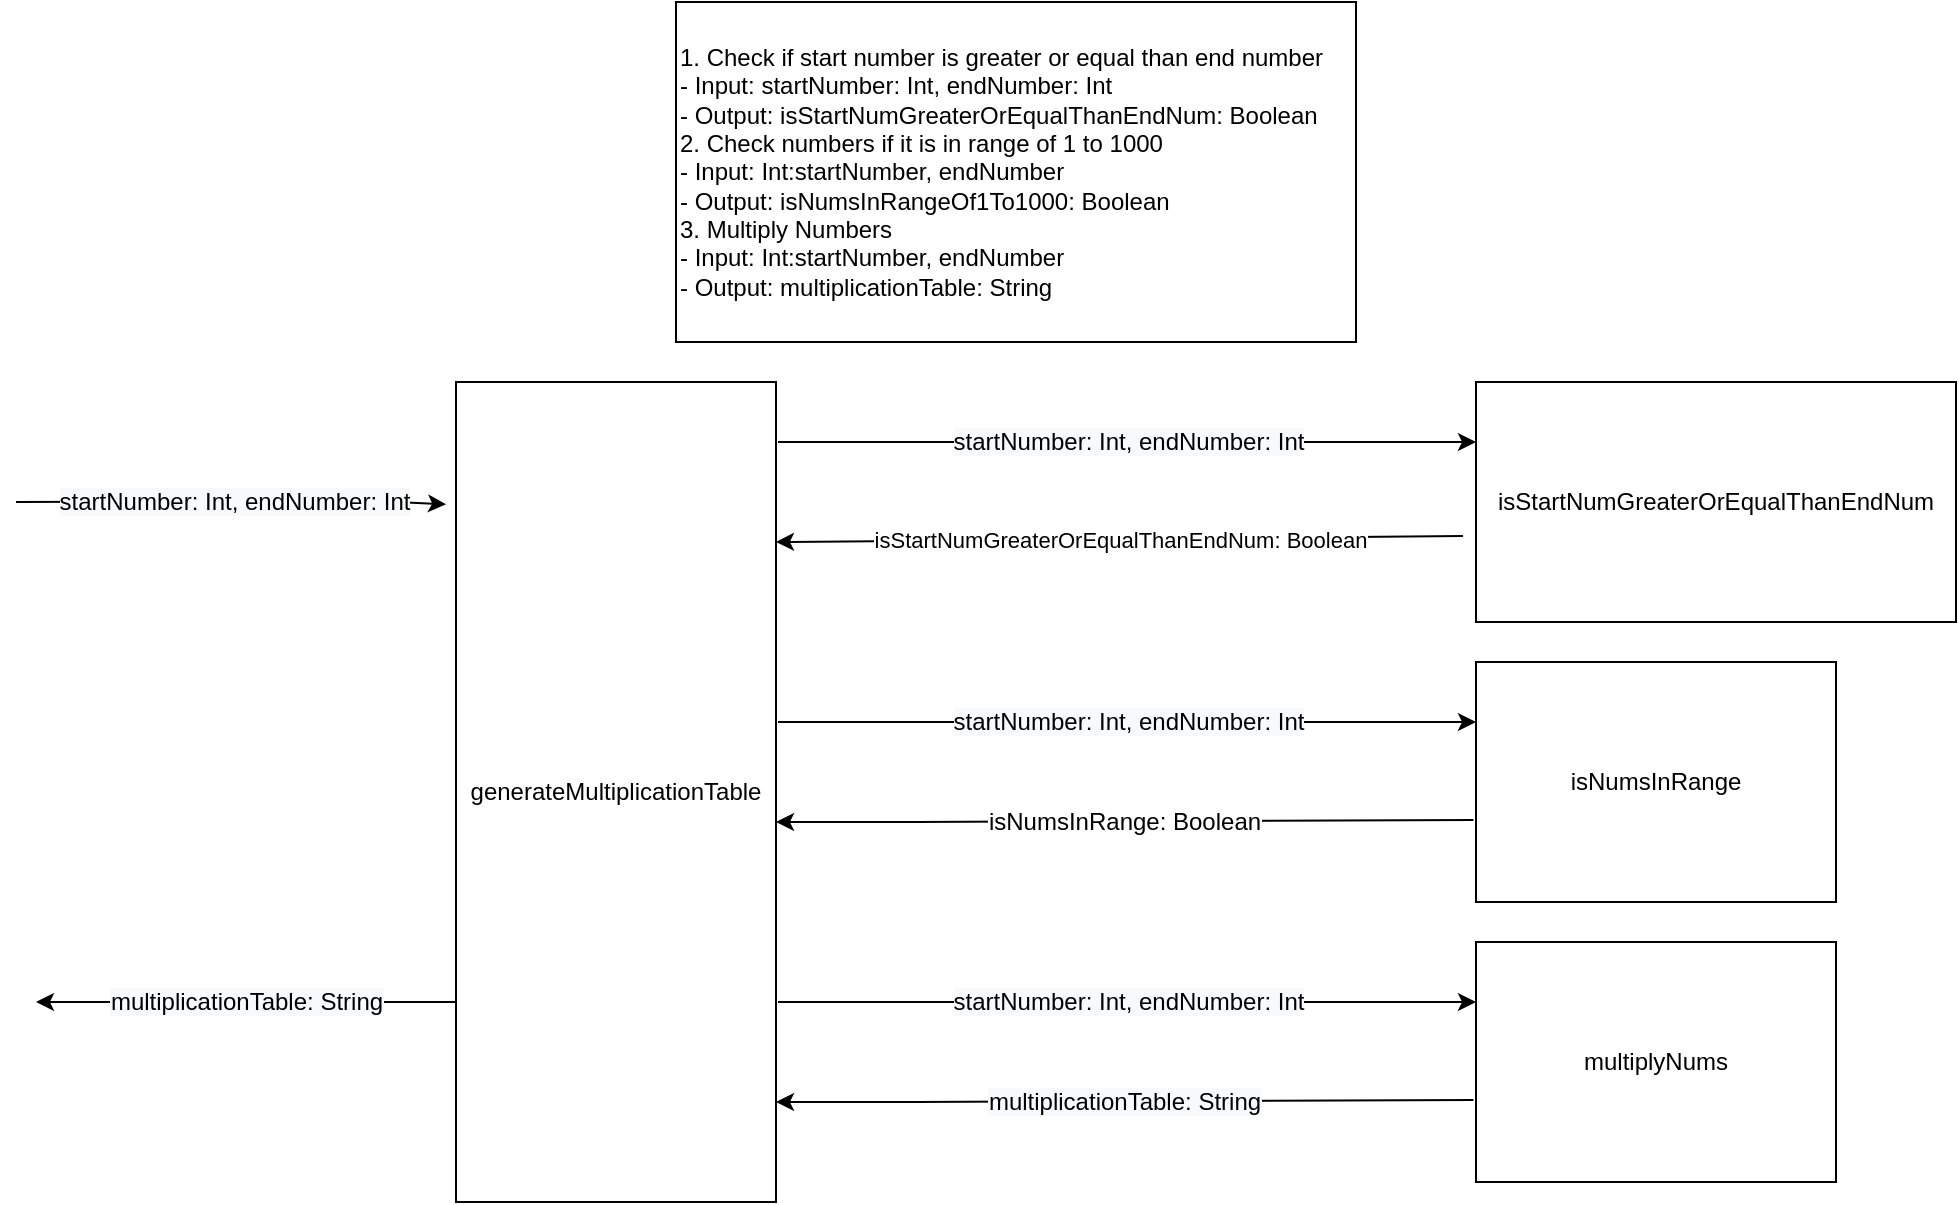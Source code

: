 <mxfile version="20.3.0" type="github"><diagram id="_CbvQQ6csfMb2rp6XrTk" name="Page-1"><mxGraphModel dx="2272" dy="794" grid="1" gridSize="10" guides="1" tooltips="1" connect="1" arrows="1" fold="1" page="1" pageScale="1" pageWidth="850" pageHeight="1100" math="0" shadow="0"><root><mxCell id="0"/><mxCell id="1" parent="0"/><mxCell id="cnLQuuCNw7FIpUHeGfHY-1" value="" style="endArrow=classic;html=1;rounded=0;entryX=-0.031;entryY=0.149;entryDx=0;entryDy=0;entryPerimeter=0;" parent="1" target="cnLQuuCNw7FIpUHeGfHY-3" edge="1"><mxGeometry relative="1" as="geometry"><mxPoint x="-30" y="260" as="sourcePoint"/><mxPoint x="180" y="259.5" as="targetPoint"/><Array as="points"><mxPoint x="120" y="259.5"/><mxPoint x="160" y="260"/></Array></mxGeometry></mxCell><mxCell id="cnLQuuCNw7FIpUHeGfHY-2" value="&lt;span style=&quot;font-size: 12px; text-align: left; background-color: rgb(248, 249, 250);&quot;&gt;startNumber: Int, endNumber: Int&lt;/span&gt;" style="edgeLabel;resizable=0;html=1;align=center;verticalAlign=middle;" parent="cnLQuuCNw7FIpUHeGfHY-1" connectable="0" vertex="1"><mxGeometry relative="1" as="geometry"><mxPoint x="1" as="offset"/></mxGeometry></mxCell><mxCell id="cnLQuuCNw7FIpUHeGfHY-3" value="generateMultiplicationTable" style="rounded=0;whiteSpace=wrap;html=1;" parent="1" vertex="1"><mxGeometry x="190" y="200" width="160" height="410" as="geometry"/></mxCell><mxCell id="cnLQuuCNw7FIpUHeGfHY-4" value="&lt;span style=&quot;font-size: 12px; background-color: rgb(248, 249, 250);&quot;&gt;multiplicationTable: String&lt;/span&gt;" style="endArrow=classic;html=1;rounded=0;" parent="1" edge="1"><mxGeometry relative="1" as="geometry"><mxPoint x="190" y="510" as="sourcePoint"/><mxPoint x="-20" y="510" as="targetPoint"/><Array as="points"/></mxGeometry></mxCell><mxCell id="cnLQuuCNw7FIpUHeGfHY-8" value="" style="endArrow=classic;html=1;rounded=0;entryX=0;entryY=0.25;entryDx=0;entryDy=0;" parent="1" target="cnLQuuCNw7FIpUHeGfHY-11" edge="1"><mxGeometry relative="1" as="geometry"><mxPoint x="351" y="230" as="sourcePoint"/><mxPoint x="491" y="230" as="targetPoint"/><Array as="points"><mxPoint x="400" y="230"/></Array></mxGeometry></mxCell><mxCell id="cnLQuuCNw7FIpUHeGfHY-9" value="&lt;span style=&quot;font-size: 12px; text-align: left; background-color: rgb(248, 249, 250);&quot;&gt;startNumber: Int, endNumber: Int&lt;/span&gt;" style="edgeLabel;resizable=0;html=1;align=center;verticalAlign=middle;" parent="cnLQuuCNw7FIpUHeGfHY-8" connectable="0" vertex="1"><mxGeometry relative="1" as="geometry"/></mxCell><mxCell id="cnLQuuCNw7FIpUHeGfHY-11" value="&lt;p style=&quot;line-height: 1.2;&quot;&gt;isStartNumGreaterOrEqualThanEndNum&lt;/p&gt;" style="rounded=0;whiteSpace=wrap;html=1;" parent="1" vertex="1"><mxGeometry x="700" y="200" width="240" height="120" as="geometry"/></mxCell><mxCell id="cnLQuuCNw7FIpUHeGfHY-12" value="isStartNumGreaterOrEqualThanEndNum: Boolean" style="endArrow=classic;html=1;rounded=0;exitX=-0.027;exitY=0.642;exitDx=0;exitDy=0;exitPerimeter=0;" parent="1" source="cnLQuuCNw7FIpUHeGfHY-11" edge="1"><mxGeometry relative="1" as="geometry"><mxPoint x="490" y="280" as="sourcePoint"/><mxPoint x="350" y="280" as="targetPoint"/><Array as="points"/><mxPoint as="offset"/></mxGeometry></mxCell><mxCell id="cnLQuuCNw7FIpUHeGfHY-13" value="" style="endArrow=classic;html=1;rounded=0;entryX=0;entryY=0.25;entryDx=0;entryDy=0;" parent="1" target="cnLQuuCNw7FIpUHeGfHY-15" edge="1"><mxGeometry relative="1" as="geometry"><mxPoint x="351" y="370" as="sourcePoint"/><mxPoint x="491" y="370" as="targetPoint"/><Array as="points"><mxPoint x="520" y="370"/></Array></mxGeometry></mxCell><mxCell id="cnLQuuCNw7FIpUHeGfHY-14" value="&lt;span style=&quot;font-size: 12px; text-align: left; background-color: rgb(248, 249, 250);&quot;&gt;startNumber: Int, endNumber: Int&lt;/span&gt;" style="edgeLabel;resizable=0;html=1;align=center;verticalAlign=middle;" parent="cnLQuuCNw7FIpUHeGfHY-13" connectable="0" vertex="1"><mxGeometry relative="1" as="geometry"/></mxCell><mxCell id="cnLQuuCNw7FIpUHeGfHY-15" value="isNumsInRange" style="rounded=0;whiteSpace=wrap;html=1;" parent="1" vertex="1"><mxGeometry x="700" y="340" width="180" height="120" as="geometry"/></mxCell><mxCell id="cnLQuuCNw7FIpUHeGfHY-16" value="&lt;span style=&quot;font-size: 12px;&quot;&gt;isNumsInRange: Boolean&lt;/span&gt;" style="endArrow=classic;html=1;rounded=0;exitX=-0.007;exitY=0.658;exitDx=0;exitDy=0;exitPerimeter=0;" parent="1" source="cnLQuuCNw7FIpUHeGfHY-15" edge="1"><mxGeometry relative="1" as="geometry"><mxPoint x="490" y="420" as="sourcePoint"/><mxPoint x="350" y="420" as="targetPoint"/><Array as="points"><mxPoint x="420" y="420"/></Array><mxPoint as="offset"/></mxGeometry></mxCell><mxCell id="cnLQuuCNw7FIpUHeGfHY-18" value="" style="endArrow=classic;html=1;rounded=0;entryX=0;entryY=0.25;entryDx=0;entryDy=0;" parent="1" target="cnLQuuCNw7FIpUHeGfHY-20" edge="1"><mxGeometry relative="1" as="geometry"><mxPoint x="351" y="510" as="sourcePoint"/><mxPoint x="491" y="510" as="targetPoint"/></mxGeometry></mxCell><mxCell id="cnLQuuCNw7FIpUHeGfHY-19" value="&lt;span style=&quot;font-size: 12px; text-align: left; background-color: rgb(248, 249, 250);&quot;&gt;startNumber: Int, endNumber: Int&lt;/span&gt;" style="edgeLabel;resizable=0;html=1;align=center;verticalAlign=middle;" parent="cnLQuuCNw7FIpUHeGfHY-18" connectable="0" vertex="1"><mxGeometry relative="1" as="geometry"/></mxCell><mxCell id="cnLQuuCNw7FIpUHeGfHY-20" value="multiplyNums" style="rounded=0;whiteSpace=wrap;html=1;" parent="1" vertex="1"><mxGeometry x="700" y="480" width="180" height="120" as="geometry"/></mxCell><mxCell id="cnLQuuCNw7FIpUHeGfHY-21" value="&lt;span style=&quot;font-size: 12px; background-color: rgb(248, 249, 250);&quot;&gt;multiplicationTable: String&lt;/span&gt;" style="endArrow=classic;html=1;rounded=0;exitX=-0.007;exitY=0.658;exitDx=0;exitDy=0;exitPerimeter=0;" parent="1" source="cnLQuuCNw7FIpUHeGfHY-20" edge="1"><mxGeometry relative="1" as="geometry"><mxPoint x="490" y="560" as="sourcePoint"/><mxPoint x="350" y="560" as="targetPoint"/><Array as="points"><mxPoint x="420" y="560"/></Array><mxPoint as="offset"/></mxGeometry></mxCell><mxCell id="cnLQuuCNw7FIpUHeGfHY-32" value="&lt;div&gt;1. Check if start number is greater or equal than end number&lt;/div&gt;&lt;div&gt;&lt;span style=&quot;&quot;&gt;&#9;&lt;/span&gt;- Input: startNumber: Int, endNumber: Int&lt;/div&gt;&lt;div&gt;&lt;span style=&quot;&quot;&gt;&#9;&lt;/span&gt;- Output: isStartNumGreaterOrEqualThanEndNum: Boolean&lt;/div&gt;&lt;div&gt;2. Check numbers if it is in range of 1 to 1000&lt;/div&gt;&lt;div&gt;&lt;span style=&quot;&quot;&gt;&#9;&lt;/span&gt;- Input: Int:startNumber, endNumber&lt;/div&gt;&lt;div&gt;&lt;span style=&quot;&quot;&gt;&#9;&lt;/span&gt;- Output: isNumsInRangeOf1To1000: Boolean&lt;/div&gt;&lt;div&gt;3. Multiply Numbers&lt;/div&gt;&lt;div&gt;&lt;span style=&quot;&quot;&gt;&#9;&lt;/span&gt;- Input: Int:startNumber, endNumber&lt;/div&gt;&lt;div&gt;&lt;span style=&quot;&quot;&gt;&#9;&lt;/span&gt;- Output: multiplicationTable: String&lt;/div&gt;" style="rounded=0;whiteSpace=wrap;html=1;align=left;" parent="1" vertex="1"><mxGeometry x="300" y="10" width="340" height="170" as="geometry"/></mxCell></root></mxGraphModel></diagram></mxfile>